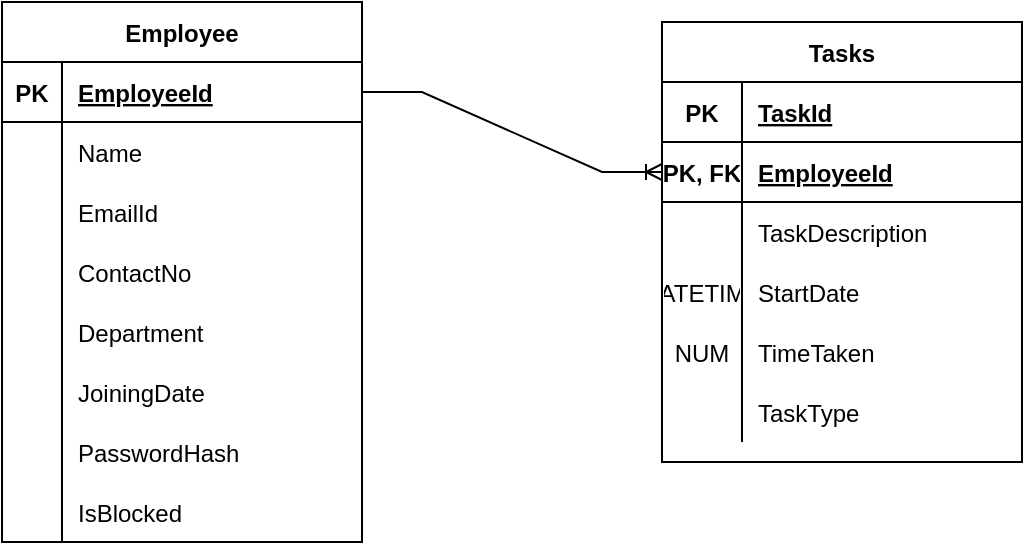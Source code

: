 <mxfile version="20.2.8" type="device"><diagram id="R2lEEEUBdFMjLlhIrx00" name="Page-1"><mxGraphModel dx="1298" dy="801" grid="1" gridSize="10" guides="1" tooltips="1" connect="1" arrows="1" fold="1" page="1" pageScale="1" pageWidth="850" pageHeight="1100" math="0" shadow="0" extFonts="Permanent Marker^https://fonts.googleapis.com/css?family=Permanent+Marker"><root><mxCell id="0"/><mxCell id="1" parent="0"/><mxCell id="-NbiJCfVq1HSx86UxzcD-1" value="Employee" style="shape=table;startSize=30;container=1;collapsible=1;childLayout=tableLayout;fixedRows=1;rowLines=0;fontStyle=1;align=center;resizeLast=1;" vertex="1" parent="1"><mxGeometry x="230" y="190" width="180" height="270" as="geometry"/></mxCell><mxCell id="-NbiJCfVq1HSx86UxzcD-2" value="" style="shape=tableRow;horizontal=0;startSize=0;swimlaneHead=0;swimlaneBody=0;fillColor=none;collapsible=0;dropTarget=0;points=[[0,0.5],[1,0.5]];portConstraint=eastwest;top=0;left=0;right=0;bottom=1;" vertex="1" parent="-NbiJCfVq1HSx86UxzcD-1"><mxGeometry y="30" width="180" height="30" as="geometry"/></mxCell><mxCell id="-NbiJCfVq1HSx86UxzcD-3" value="PK" style="shape=partialRectangle;connectable=0;fillColor=none;top=0;left=0;bottom=0;right=0;fontStyle=1;overflow=hidden;" vertex="1" parent="-NbiJCfVq1HSx86UxzcD-2"><mxGeometry width="30" height="30" as="geometry"><mxRectangle width="30" height="30" as="alternateBounds"/></mxGeometry></mxCell><mxCell id="-NbiJCfVq1HSx86UxzcD-4" value="EmployeeId" style="shape=partialRectangle;connectable=0;fillColor=none;top=0;left=0;bottom=0;right=0;align=left;spacingLeft=6;fontStyle=5;overflow=hidden;" vertex="1" parent="-NbiJCfVq1HSx86UxzcD-2"><mxGeometry x="30" width="150" height="30" as="geometry"><mxRectangle width="150" height="30" as="alternateBounds"/></mxGeometry></mxCell><mxCell id="-NbiJCfVq1HSx86UxzcD-5" value="" style="shape=tableRow;horizontal=0;startSize=0;swimlaneHead=0;swimlaneBody=0;fillColor=none;collapsible=0;dropTarget=0;points=[[0,0.5],[1,0.5]];portConstraint=eastwest;top=0;left=0;right=0;bottom=0;" vertex="1" parent="-NbiJCfVq1HSx86UxzcD-1"><mxGeometry y="60" width="180" height="30" as="geometry"/></mxCell><mxCell id="-NbiJCfVq1HSx86UxzcD-6" value="" style="shape=partialRectangle;connectable=0;fillColor=none;top=0;left=0;bottom=0;right=0;editable=1;overflow=hidden;" vertex="1" parent="-NbiJCfVq1HSx86UxzcD-5"><mxGeometry width="30" height="30" as="geometry"><mxRectangle width="30" height="30" as="alternateBounds"/></mxGeometry></mxCell><mxCell id="-NbiJCfVq1HSx86UxzcD-7" value="Name" style="shape=partialRectangle;connectable=0;fillColor=none;top=0;left=0;bottom=0;right=0;align=left;spacingLeft=6;overflow=hidden;" vertex="1" parent="-NbiJCfVq1HSx86UxzcD-5"><mxGeometry x="30" width="150" height="30" as="geometry"><mxRectangle width="150" height="30" as="alternateBounds"/></mxGeometry></mxCell><mxCell id="-NbiJCfVq1HSx86UxzcD-8" value="" style="shape=tableRow;horizontal=0;startSize=0;swimlaneHead=0;swimlaneBody=0;fillColor=none;collapsible=0;dropTarget=0;points=[[0,0.5],[1,0.5]];portConstraint=eastwest;top=0;left=0;right=0;bottom=0;" vertex="1" parent="-NbiJCfVq1HSx86UxzcD-1"><mxGeometry y="90" width="180" height="30" as="geometry"/></mxCell><mxCell id="-NbiJCfVq1HSx86UxzcD-9" value="" style="shape=partialRectangle;connectable=0;fillColor=none;top=0;left=0;bottom=0;right=0;editable=1;overflow=hidden;" vertex="1" parent="-NbiJCfVq1HSx86UxzcD-8"><mxGeometry width="30" height="30" as="geometry"><mxRectangle width="30" height="30" as="alternateBounds"/></mxGeometry></mxCell><mxCell id="-NbiJCfVq1HSx86UxzcD-10" value="EmailId" style="shape=partialRectangle;connectable=0;fillColor=none;top=0;left=0;bottom=0;right=0;align=left;spacingLeft=6;overflow=hidden;" vertex="1" parent="-NbiJCfVq1HSx86UxzcD-8"><mxGeometry x="30" width="150" height="30" as="geometry"><mxRectangle width="150" height="30" as="alternateBounds"/></mxGeometry></mxCell><mxCell id="-NbiJCfVq1HSx86UxzcD-11" value="" style="shape=tableRow;horizontal=0;startSize=0;swimlaneHead=0;swimlaneBody=0;fillColor=none;collapsible=0;dropTarget=0;points=[[0,0.5],[1,0.5]];portConstraint=eastwest;top=0;left=0;right=0;bottom=0;" vertex="1" parent="-NbiJCfVq1HSx86UxzcD-1"><mxGeometry y="120" width="180" height="30" as="geometry"/></mxCell><mxCell id="-NbiJCfVq1HSx86UxzcD-12" value="" style="shape=partialRectangle;connectable=0;fillColor=none;top=0;left=0;bottom=0;right=0;editable=1;overflow=hidden;" vertex="1" parent="-NbiJCfVq1HSx86UxzcD-11"><mxGeometry width="30" height="30" as="geometry"><mxRectangle width="30" height="30" as="alternateBounds"/></mxGeometry></mxCell><mxCell id="-NbiJCfVq1HSx86UxzcD-13" value="ContactNo" style="shape=partialRectangle;connectable=0;fillColor=none;top=0;left=0;bottom=0;right=0;align=left;spacingLeft=6;overflow=hidden;" vertex="1" parent="-NbiJCfVq1HSx86UxzcD-11"><mxGeometry x="30" width="150" height="30" as="geometry"><mxRectangle width="150" height="30" as="alternateBounds"/></mxGeometry></mxCell><mxCell id="-NbiJCfVq1HSx86UxzcD-16" value="" style="shape=tableRow;horizontal=0;startSize=0;swimlaneHead=0;swimlaneBody=0;fillColor=none;collapsible=0;dropTarget=0;points=[[0,0.5],[1,0.5]];portConstraint=eastwest;top=0;left=0;right=0;bottom=0;" vertex="1" parent="-NbiJCfVq1HSx86UxzcD-1"><mxGeometry y="150" width="180" height="30" as="geometry"/></mxCell><mxCell id="-NbiJCfVq1HSx86UxzcD-17" value="" style="shape=partialRectangle;connectable=0;fillColor=none;top=0;left=0;bottom=0;right=0;editable=1;overflow=hidden;" vertex="1" parent="-NbiJCfVq1HSx86UxzcD-16"><mxGeometry width="30" height="30" as="geometry"><mxRectangle width="30" height="30" as="alternateBounds"/></mxGeometry></mxCell><mxCell id="-NbiJCfVq1HSx86UxzcD-18" value="Department" style="shape=partialRectangle;connectable=0;fillColor=none;top=0;left=0;bottom=0;right=0;align=left;spacingLeft=6;overflow=hidden;" vertex="1" parent="-NbiJCfVq1HSx86UxzcD-16"><mxGeometry x="30" width="150" height="30" as="geometry"><mxRectangle width="150" height="30" as="alternateBounds"/></mxGeometry></mxCell><mxCell id="-NbiJCfVq1HSx86UxzcD-19" value="" style="shape=tableRow;horizontal=0;startSize=0;swimlaneHead=0;swimlaneBody=0;fillColor=none;collapsible=0;dropTarget=0;points=[[0,0.5],[1,0.5]];portConstraint=eastwest;top=0;left=0;right=0;bottom=0;" vertex="1" parent="-NbiJCfVq1HSx86UxzcD-1"><mxGeometry y="180" width="180" height="30" as="geometry"/></mxCell><mxCell id="-NbiJCfVq1HSx86UxzcD-20" value="" style="shape=partialRectangle;connectable=0;fillColor=none;top=0;left=0;bottom=0;right=0;editable=1;overflow=hidden;" vertex="1" parent="-NbiJCfVq1HSx86UxzcD-19"><mxGeometry width="30" height="30" as="geometry"><mxRectangle width="30" height="30" as="alternateBounds"/></mxGeometry></mxCell><mxCell id="-NbiJCfVq1HSx86UxzcD-21" value="JoiningDate" style="shape=partialRectangle;connectable=0;fillColor=none;top=0;left=0;bottom=0;right=0;align=left;spacingLeft=6;overflow=hidden;" vertex="1" parent="-NbiJCfVq1HSx86UxzcD-19"><mxGeometry x="30" width="150" height="30" as="geometry"><mxRectangle width="150" height="30" as="alternateBounds"/></mxGeometry></mxCell><mxCell id="-NbiJCfVq1HSx86UxzcD-22" value="" style="shape=tableRow;horizontal=0;startSize=0;swimlaneHead=0;swimlaneBody=0;fillColor=none;collapsible=0;dropTarget=0;points=[[0,0.5],[1,0.5]];portConstraint=eastwest;top=0;left=0;right=0;bottom=0;" vertex="1" parent="-NbiJCfVq1HSx86UxzcD-1"><mxGeometry y="210" width="180" height="30" as="geometry"/></mxCell><mxCell id="-NbiJCfVq1HSx86UxzcD-23" value="" style="shape=partialRectangle;connectable=0;fillColor=none;top=0;left=0;bottom=0;right=0;editable=1;overflow=hidden;" vertex="1" parent="-NbiJCfVq1HSx86UxzcD-22"><mxGeometry width="30" height="30" as="geometry"><mxRectangle width="30" height="30" as="alternateBounds"/></mxGeometry></mxCell><mxCell id="-NbiJCfVq1HSx86UxzcD-24" value="PasswordHash" style="shape=partialRectangle;connectable=0;fillColor=none;top=0;left=0;bottom=0;right=0;align=left;spacingLeft=6;overflow=hidden;" vertex="1" parent="-NbiJCfVq1HSx86UxzcD-22"><mxGeometry x="30" width="150" height="30" as="geometry"><mxRectangle width="150" height="30" as="alternateBounds"/></mxGeometry></mxCell><mxCell id="-NbiJCfVq1HSx86UxzcD-25" value="" style="shape=tableRow;horizontal=0;startSize=0;swimlaneHead=0;swimlaneBody=0;fillColor=none;collapsible=0;dropTarget=0;points=[[0,0.5],[1,0.5]];portConstraint=eastwest;top=0;left=0;right=0;bottom=0;" vertex="1" parent="-NbiJCfVq1HSx86UxzcD-1"><mxGeometry y="240" width="180" height="30" as="geometry"/></mxCell><mxCell id="-NbiJCfVq1HSx86UxzcD-26" value="" style="shape=partialRectangle;connectable=0;fillColor=none;top=0;left=0;bottom=0;right=0;editable=1;overflow=hidden;" vertex="1" parent="-NbiJCfVq1HSx86UxzcD-25"><mxGeometry width="30" height="30" as="geometry"><mxRectangle width="30" height="30" as="alternateBounds"/></mxGeometry></mxCell><mxCell id="-NbiJCfVq1HSx86UxzcD-27" value="IsBlocked" style="shape=partialRectangle;connectable=0;fillColor=none;top=0;left=0;bottom=0;right=0;align=left;spacingLeft=6;overflow=hidden;" vertex="1" parent="-NbiJCfVq1HSx86UxzcD-25"><mxGeometry x="30" width="150" height="30" as="geometry"><mxRectangle width="150" height="30" as="alternateBounds"/></mxGeometry></mxCell><mxCell id="-NbiJCfVq1HSx86UxzcD-28" value="Tasks" style="shape=table;startSize=30;container=1;collapsible=1;childLayout=tableLayout;fixedRows=1;rowLines=0;fontStyle=1;align=center;resizeLast=1;" vertex="1" parent="1"><mxGeometry x="560" y="200" width="180" height="220" as="geometry"/></mxCell><mxCell id="-NbiJCfVq1HSx86UxzcD-29" value="" style="shape=tableRow;horizontal=0;startSize=0;swimlaneHead=0;swimlaneBody=0;fillColor=none;collapsible=0;dropTarget=0;points=[[0,0.5],[1,0.5]];portConstraint=eastwest;top=0;left=0;right=0;bottom=1;" vertex="1" parent="-NbiJCfVq1HSx86UxzcD-28"><mxGeometry y="30" width="180" height="30" as="geometry"/></mxCell><mxCell id="-NbiJCfVq1HSx86UxzcD-30" value="PK" style="shape=partialRectangle;connectable=0;fillColor=none;top=0;left=0;bottom=0;right=0;fontStyle=1;overflow=hidden;" vertex="1" parent="-NbiJCfVq1HSx86UxzcD-29"><mxGeometry width="40" height="30" as="geometry"><mxRectangle width="40" height="30" as="alternateBounds"/></mxGeometry></mxCell><mxCell id="-NbiJCfVq1HSx86UxzcD-31" value="TaskId" style="shape=partialRectangle;connectable=0;fillColor=none;top=0;left=0;bottom=0;right=0;align=left;spacingLeft=6;fontStyle=5;overflow=hidden;" vertex="1" parent="-NbiJCfVq1HSx86UxzcD-29"><mxGeometry x="40" width="140" height="30" as="geometry"><mxRectangle width="140" height="30" as="alternateBounds"/></mxGeometry></mxCell><mxCell id="-NbiJCfVq1HSx86UxzcD-41" value="" style="shape=tableRow;horizontal=0;startSize=0;swimlaneHead=0;swimlaneBody=0;fillColor=none;collapsible=0;dropTarget=0;points=[[0,0.5],[1,0.5]];portConstraint=eastwest;top=0;left=0;right=0;bottom=1;" vertex="1" parent="-NbiJCfVq1HSx86UxzcD-28"><mxGeometry y="60" width="180" height="30" as="geometry"/></mxCell><mxCell id="-NbiJCfVq1HSx86UxzcD-42" value="PK, FK" style="shape=partialRectangle;connectable=0;fillColor=none;top=0;left=0;bottom=0;right=0;fontStyle=1;overflow=hidden;" vertex="1" parent="-NbiJCfVq1HSx86UxzcD-41"><mxGeometry width="40" height="30" as="geometry"><mxRectangle width="40" height="30" as="alternateBounds"/></mxGeometry></mxCell><mxCell id="-NbiJCfVq1HSx86UxzcD-43" value="EmployeeId" style="shape=partialRectangle;connectable=0;fillColor=none;top=0;left=0;bottom=0;right=0;align=left;spacingLeft=6;fontStyle=5;overflow=hidden;" vertex="1" parent="-NbiJCfVq1HSx86UxzcD-41"><mxGeometry x="40" width="140" height="30" as="geometry"><mxRectangle width="140" height="30" as="alternateBounds"/></mxGeometry></mxCell><mxCell id="-NbiJCfVq1HSx86UxzcD-32" value="" style="shape=tableRow;horizontal=0;startSize=0;swimlaneHead=0;swimlaneBody=0;fillColor=none;collapsible=0;dropTarget=0;points=[[0,0.5],[1,0.5]];portConstraint=eastwest;top=0;left=0;right=0;bottom=0;" vertex="1" parent="-NbiJCfVq1HSx86UxzcD-28"><mxGeometry y="90" width="180" height="30" as="geometry"/></mxCell><mxCell id="-NbiJCfVq1HSx86UxzcD-33" value="" style="shape=partialRectangle;connectable=0;fillColor=none;top=0;left=0;bottom=0;right=0;editable=1;overflow=hidden;" vertex="1" parent="-NbiJCfVq1HSx86UxzcD-32"><mxGeometry width="40" height="30" as="geometry"><mxRectangle width="40" height="30" as="alternateBounds"/></mxGeometry></mxCell><mxCell id="-NbiJCfVq1HSx86UxzcD-34" value="TaskDescription" style="shape=partialRectangle;connectable=0;fillColor=none;top=0;left=0;bottom=0;right=0;align=left;spacingLeft=6;overflow=hidden;" vertex="1" parent="-NbiJCfVq1HSx86UxzcD-32"><mxGeometry x="40" width="140" height="30" as="geometry"><mxRectangle width="140" height="30" as="alternateBounds"/></mxGeometry></mxCell><mxCell id="-NbiJCfVq1HSx86UxzcD-35" value="" style="shape=tableRow;horizontal=0;startSize=0;swimlaneHead=0;swimlaneBody=0;fillColor=none;collapsible=0;dropTarget=0;points=[[0,0.5],[1,0.5]];portConstraint=eastwest;top=0;left=0;right=0;bottom=0;" vertex="1" parent="-NbiJCfVq1HSx86UxzcD-28"><mxGeometry y="120" width="180" height="30" as="geometry"/></mxCell><mxCell id="-NbiJCfVq1HSx86UxzcD-36" value="DATETIME" style="shape=partialRectangle;connectable=0;fillColor=none;top=0;left=0;bottom=0;right=0;editable=1;overflow=hidden;" vertex="1" parent="-NbiJCfVq1HSx86UxzcD-35"><mxGeometry width="40" height="30" as="geometry"><mxRectangle width="40" height="30" as="alternateBounds"/></mxGeometry></mxCell><mxCell id="-NbiJCfVq1HSx86UxzcD-37" value="StartDate" style="shape=partialRectangle;connectable=0;fillColor=none;top=0;left=0;bottom=0;right=0;align=left;spacingLeft=6;overflow=hidden;" vertex="1" parent="-NbiJCfVq1HSx86UxzcD-35"><mxGeometry x="40" width="140" height="30" as="geometry"><mxRectangle width="140" height="30" as="alternateBounds"/></mxGeometry></mxCell><mxCell id="-NbiJCfVq1HSx86UxzcD-38" value="" style="shape=tableRow;horizontal=0;startSize=0;swimlaneHead=0;swimlaneBody=0;fillColor=none;collapsible=0;dropTarget=0;points=[[0,0.5],[1,0.5]];portConstraint=eastwest;top=0;left=0;right=0;bottom=0;" vertex="1" parent="-NbiJCfVq1HSx86UxzcD-28"><mxGeometry y="150" width="180" height="30" as="geometry"/></mxCell><mxCell id="-NbiJCfVq1HSx86UxzcD-39" value="NUM" style="shape=partialRectangle;connectable=0;fillColor=none;top=0;left=0;bottom=0;right=0;editable=1;overflow=hidden;" vertex="1" parent="-NbiJCfVq1HSx86UxzcD-38"><mxGeometry width="40" height="30" as="geometry"><mxRectangle width="40" height="30" as="alternateBounds"/></mxGeometry></mxCell><mxCell id="-NbiJCfVq1HSx86UxzcD-40" value="TimeTaken " style="shape=partialRectangle;connectable=0;fillColor=none;top=0;left=0;bottom=0;right=0;align=left;spacingLeft=6;overflow=hidden;" vertex="1" parent="-NbiJCfVq1HSx86UxzcD-38"><mxGeometry x="40" width="140" height="30" as="geometry"><mxRectangle width="140" height="30" as="alternateBounds"/></mxGeometry></mxCell><mxCell id="-NbiJCfVq1HSx86UxzcD-44" value="" style="shape=tableRow;horizontal=0;startSize=0;swimlaneHead=0;swimlaneBody=0;fillColor=none;collapsible=0;dropTarget=0;points=[[0,0.5],[1,0.5]];portConstraint=eastwest;top=0;left=0;right=0;bottom=0;" vertex="1" parent="-NbiJCfVq1HSx86UxzcD-28"><mxGeometry y="180" width="180" height="30" as="geometry"/></mxCell><mxCell id="-NbiJCfVq1HSx86UxzcD-45" value="" style="shape=partialRectangle;connectable=0;fillColor=none;top=0;left=0;bottom=0;right=0;editable=1;overflow=hidden;" vertex="1" parent="-NbiJCfVq1HSx86UxzcD-44"><mxGeometry width="40" height="30" as="geometry"><mxRectangle width="40" height="30" as="alternateBounds"/></mxGeometry></mxCell><mxCell id="-NbiJCfVq1HSx86UxzcD-46" value="TaskType" style="shape=partialRectangle;connectable=0;fillColor=none;top=0;left=0;bottom=0;right=0;align=left;spacingLeft=6;overflow=hidden;" vertex="1" parent="-NbiJCfVq1HSx86UxzcD-44"><mxGeometry x="40" width="140" height="30" as="geometry"><mxRectangle width="140" height="30" as="alternateBounds"/></mxGeometry></mxCell><mxCell id="-NbiJCfVq1HSx86UxzcD-47" value="" style="edgeStyle=entityRelationEdgeStyle;fontSize=12;html=1;endArrow=ERoneToMany;rounded=0;exitX=1;exitY=0.5;exitDx=0;exitDy=0;entryX=0;entryY=0.5;entryDx=0;entryDy=0;" edge="1" parent="1" source="-NbiJCfVq1HSx86UxzcD-2" target="-NbiJCfVq1HSx86UxzcD-41"><mxGeometry width="100" height="100" relative="1" as="geometry"><mxPoint x="430" y="300" as="sourcePoint"/><mxPoint x="530" y="200" as="targetPoint"/></mxGeometry></mxCell></root></mxGraphModel></diagram></mxfile>